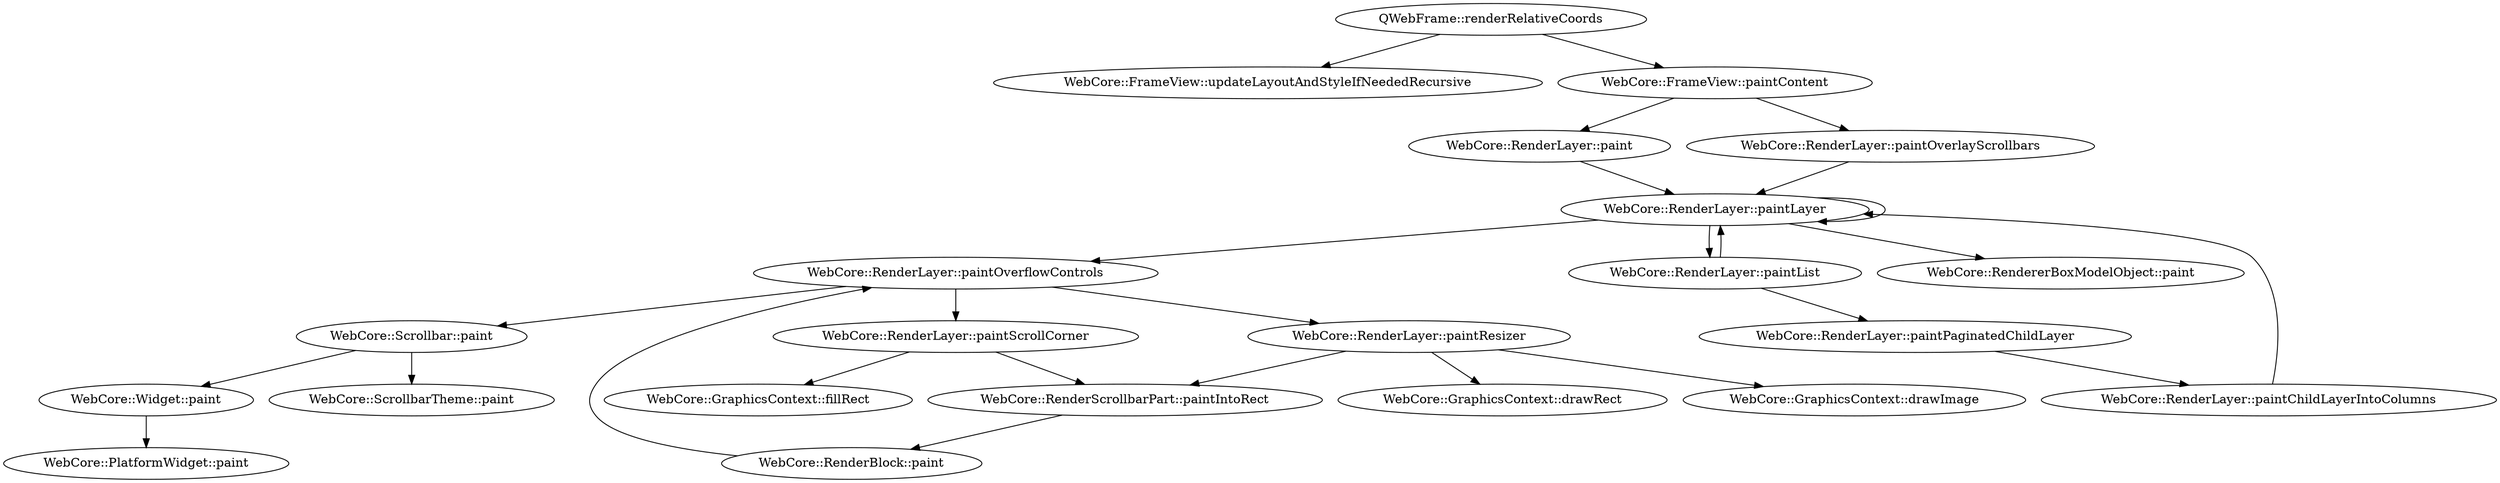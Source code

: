 digraph G
{
  QWebFrame_renderRelativeCoords [label="QWebFrame::renderRelativeCoords"];
  WebCore_FrameView_updateLayoutAndStyleIfNeededRecursive [label="WebCore::FrameView::updateLayoutAndStyleIfNeededRecursive"];
  WebCore_FrameView_paintContent [label="WebCore::FrameView::paintContent"];
  WebCore_RenderLayer_paint [label="WebCore::RenderLayer::paint"];
  WebCore_RenderLayer_paintOverlayScrollbars [label="WebCore::RenderLayer::paintOverlayScrollbars"];
  WebCore_RenderLayer_paintLayer [label="WebCore::RenderLayer::paintLayer"];
  WebCore_RenderLayer_paintList [label="WebCore::RenderLayer::paintList"];
  WebCore_RenderLayer_paintOverflowControls [label="WebCore::RenderLayer::paintOverflowControls"];
  WebCore_RenderLayer_paintPaginatedChildLayer [label="WebCore::RenderLayer::paintPaginatedChildLayer"];
  WebCore_RenderLayer_paintChildLayerIntoColumns [label="WebCore::RenderLayer::paintChildLayerIntoColumns"];
  WebCore_RenderLayer_paintScrollCorner [label="WebCore::RenderLayer::paintScrollCorner"];
  WebCore_RenderLayer_paintResizer [label="WebCore::RenderLayer::paintResizer"];
  WebCore_RendererBoxModelObject_paint [label="WebCore::RendererBoxModelObject::paint"];
  WebCore_Scrollbar_paint [label="WebCore::Scrollbar::paint"];
  WebCore_RenderScrollbarPart_paintIntoRect [label="WebCore::RenderScrollbarPart::paintIntoRect"];
  WebCore_GraphicsContext_fillRect [label="WebCore::GraphicsContext::fillRect"];
  WebCore_GraphicsContext_drawRect [label="WebCore::GraphicsContext::drawRect"];
  WebCore_GraphicsContext_drawImage [label="WebCore::GraphicsContext::drawImage"];
  WebCore_ScrollbarTheme_paint [label="WebCore::ScrollbarTheme::paint"];
  WebCore_Widget_paint [label="WebCore::Widget::paint"];
  WebCore_PlatformWidget_paint [label="WebCore::PlatformWidget::paint"];
  WebCore_RenderBlock_paint [label="WebCore::RenderBlock::paint"];

  /* Actual graph starts here */
  QWebFrame_renderRelativeCoords -> WebCore_FrameView_updateLayoutAndStyleIfNeededRecursive;
  QWebFrame_renderRelativeCoords -> WebCore_FrameView_paintContent; 

  WebCore_FrameView_paintContent -> WebCore_RenderLayer_paint;
  WebCore_FrameView_paintContent -> WebCore_RenderLayer_paintOverlayScrollbars;

  WebCore_RenderLayer_paint -> WebCore_RenderLayer_paintLayer;

  WebCore_RenderLayer_paintLayer -> WebCore_RenderLayer_paintLayer;
  WebCore_RenderLayer_paintLayer -> WebCore_RendererBoxModelObject_paint;
  WebCore_RenderLayer_paintLayer -> WebCore_RenderLayer_paintList;
  WebCore_RenderLayer_paintLayer -> WebCore_RenderLayer_paintOverflowControls;

  WebCore_RenderLayer_paintOverlayScrollbars -> WebCore_RenderLayer_paintLayer;

  WebCore_RenderLayer_paintList -> WebCore_RenderLayer_paintLayer;
  WebCore_RenderLayer_paintList -> WebCore_RenderLayer_paintPaginatedChildLayer;
  
  WebCore_RenderLayer_paintPaginatedChildLayer -> WebCore_RenderLayer_paintChildLayerIntoColumns;

  WebCore_RenderLayer_paintChildLayerIntoColumns -> WebCore_RenderLayer_paintLayer;
  
  WebCore_RenderLayer_paintOverflowControls -> WebCore_Scrollbar_paint;
  WebCore_RenderLayer_paintOverflowControls -> WebCore_RenderLayer_paintScrollCorner;
  WebCore_RenderLayer_paintOverflowControls -> WebCore_RenderLayer_paintResizer;

  WebCore_RenderLayer_paintScrollCorner -> WebCore_RenderScrollbarPart_paintIntoRect;
  WebCore_RenderLayer_paintScrollCorner -> WebCore_GraphicsContext_fillRect;

  WebCore_RenderLayer_paintResizer -> WebCore_RenderScrollbarPart_paintIntoRect;
  WebCore_RenderLayer_paintResizer -> WebCore_GraphicsContext_drawRect;
  WebCore_RenderLayer_paintResizer -> WebCore_GraphicsContext_drawImage;

  WebCore_Scrollbar_paint -> WebCore_ScrollbarTheme_paint;
  WebCore_Scrollbar_paint -> WebCore_Widget_paint;

  WebCore_Widget_paint -> WebCore_PlatformWidget_paint;

  WebCore_RenderScrollbarPart_paintIntoRect -> WebCore_RenderBlock_paint;

  WebCore_RenderBlock_paint -> WebCore_RenderLayer_paintOverflowControls;
}
